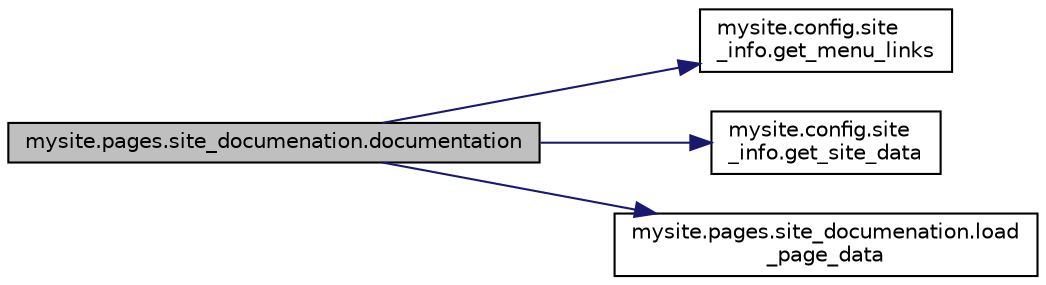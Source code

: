 digraph "mysite.pages.site_documenation.documentation"
{
 // LATEX_PDF_SIZE
  edge [fontname="Helvetica",fontsize="10",labelfontname="Helvetica",labelfontsize="10"];
  node [fontname="Helvetica",fontsize="10",shape=record];
  rankdir="LR";
  Node1 [label="mysite.pages.site_documenation.documentation",height=0.2,width=0.4,color="black", fillcolor="grey75", style="filled", fontcolor="black",tooltip=" "];
  Node1 -> Node2 [color="midnightblue",fontsize="10",style="solid",fontname="Helvetica"];
  Node2 [label="mysite.config.site\l_info.get_menu_links",height=0.2,width=0.4,color="black", fillcolor="white", style="filled",URL="$namespacemysite_1_1config_1_1site__info.html#a7f152e7085c3529fb172dae4a0be2260",tooltip=" "];
  Node1 -> Node3 [color="midnightblue",fontsize="10",style="solid",fontname="Helvetica"];
  Node3 [label="mysite.config.site\l_info.get_site_data",height=0.2,width=0.4,color="black", fillcolor="white", style="filled",URL="$namespacemysite_1_1config_1_1site__info.html#a9291b1d06369294689986bdd872d63d8",tooltip=" "];
  Node1 -> Node4 [color="midnightblue",fontsize="10",style="solid",fontname="Helvetica"];
  Node4 [label="mysite.pages.site_documenation.load\l_page_data",height=0.2,width=0.4,color="black", fillcolor="white", style="filled",URL="$namespacemysite_1_1pages_1_1site__documenation.html#a2c566cd6ba7f5b7248d204c2e0374c30",tooltip=" "];
}
